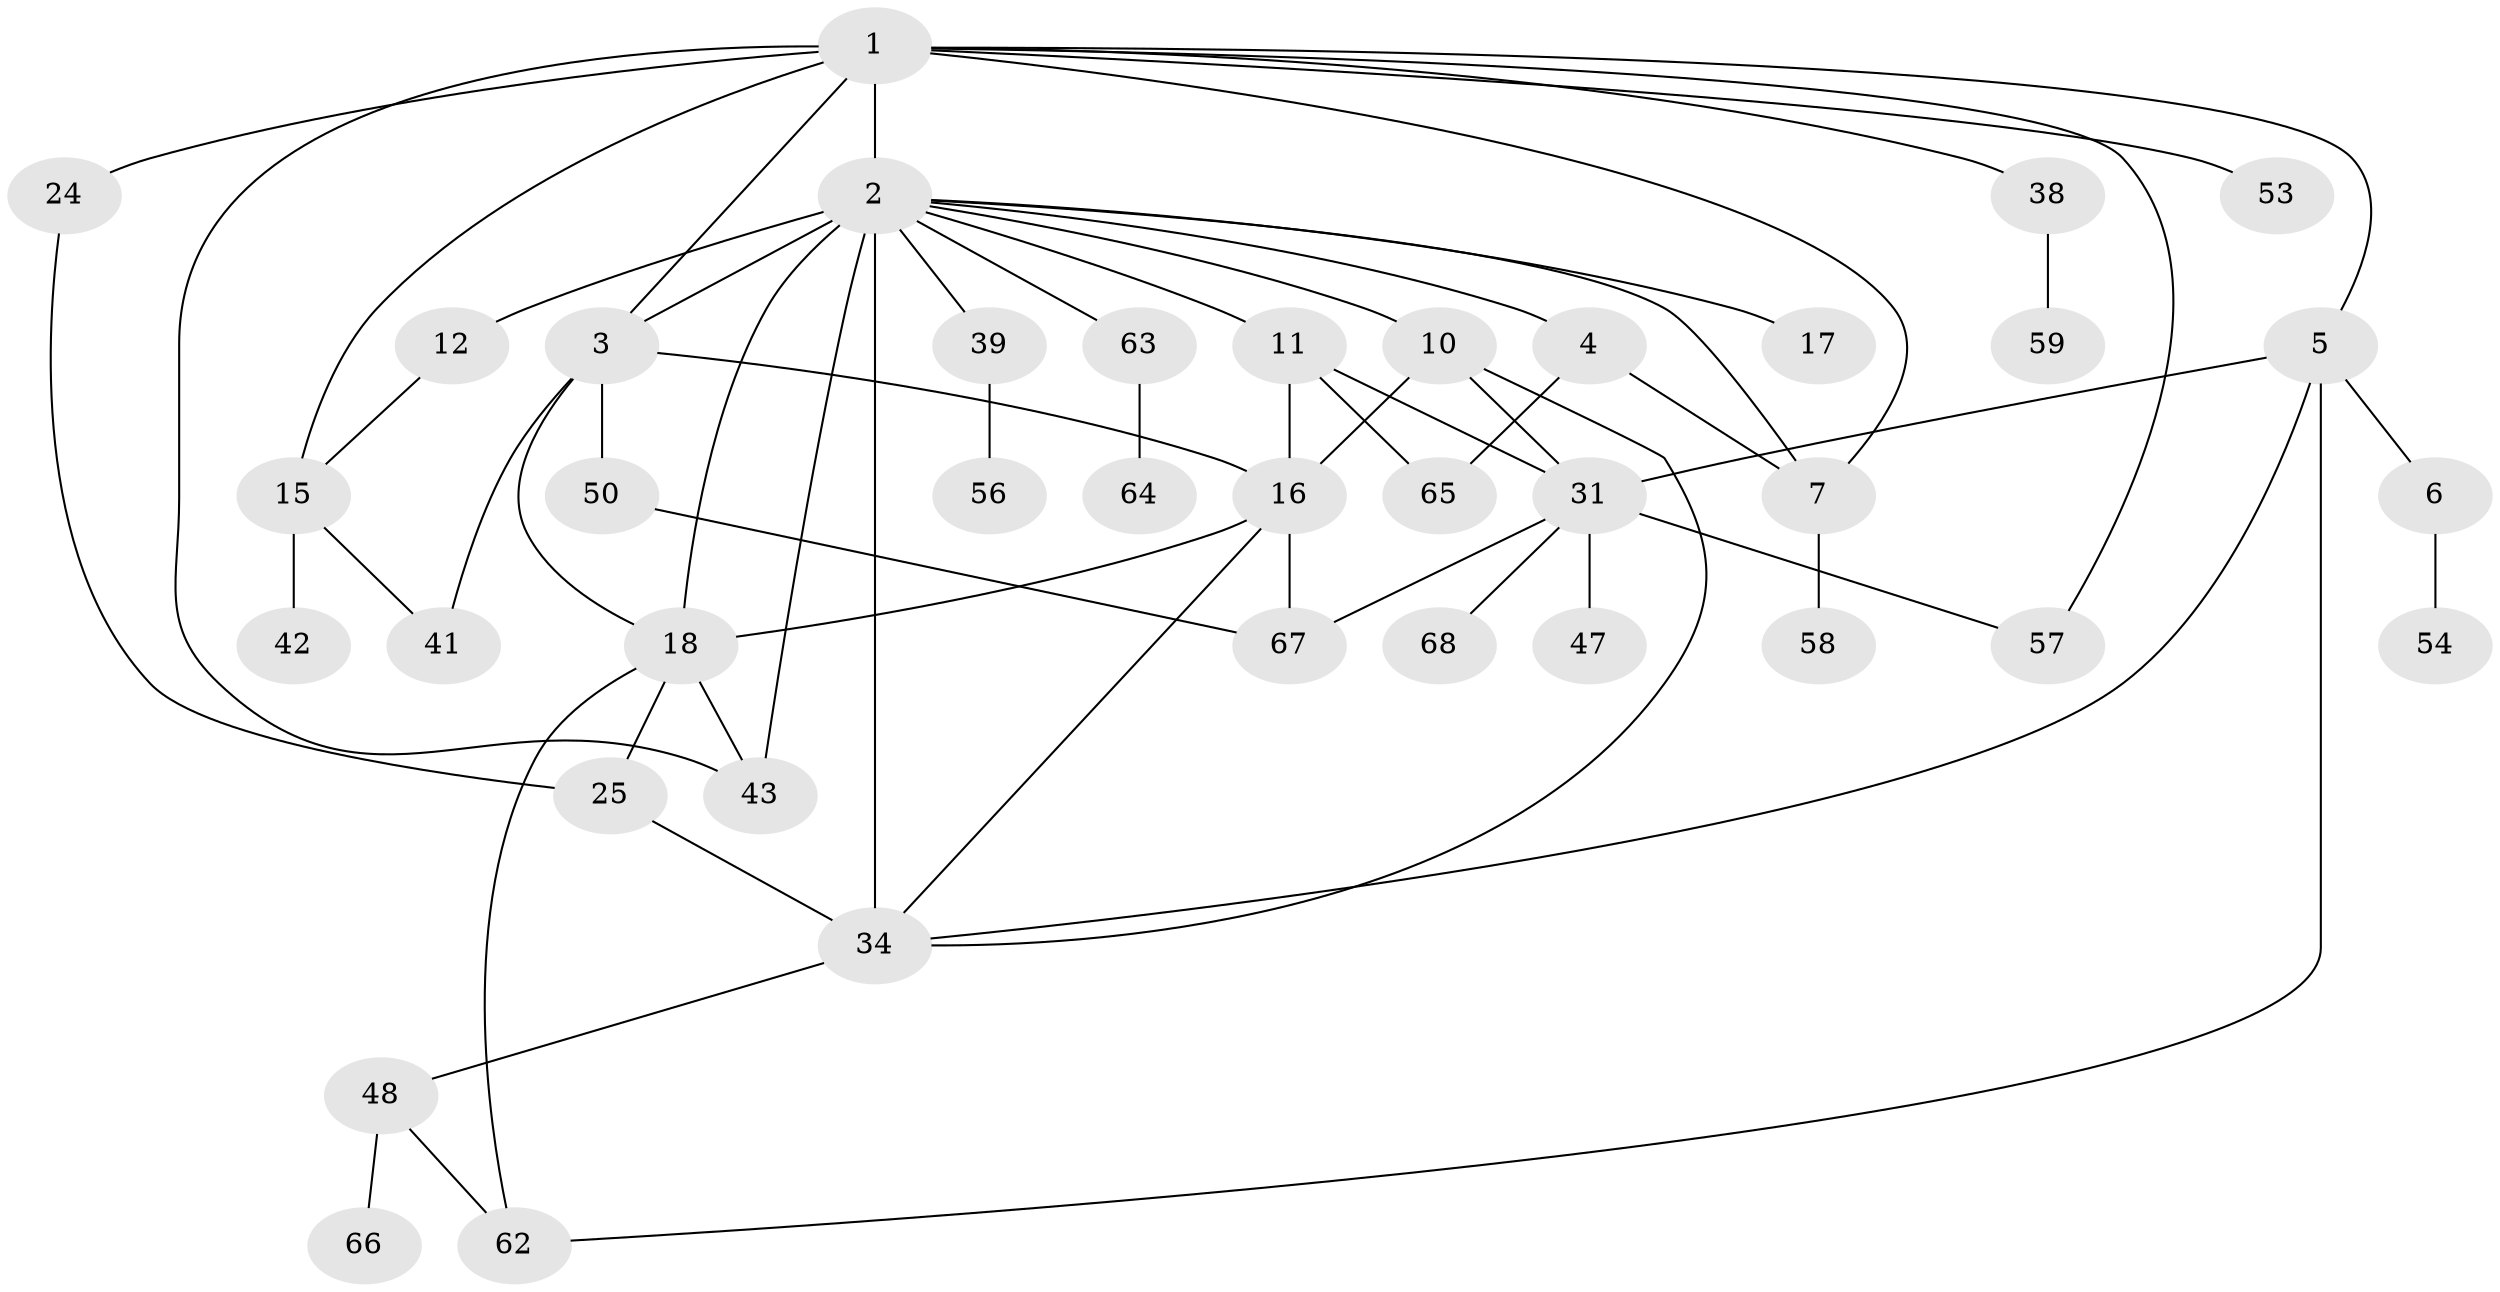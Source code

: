 // original degree distribution, {7: 0.01282051282051282, 11: 0.01282051282051282, 3: 0.16666666666666666, 5: 0.0641025641025641, 2: 0.32051282051282054, 4: 0.16666666666666666, 6: 0.02564102564102564, 1: 0.23076923076923078}
// Generated by graph-tools (version 1.1) at 2025/13/03/09/25 04:13:32]
// undirected, 39 vertices, 62 edges
graph export_dot {
graph [start="1"]
  node [color=gray90,style=filled];
  1 [super="+32+13"];
  2 [super="+9+8"];
  3 [super="+29"];
  4;
  5 [super="+46+30"];
  6;
  7 [super="+14+44"];
  10 [super="+51+20"];
  11;
  12 [super="+36"];
  15 [super="+22+19"];
  16 [super="+33"];
  17;
  18 [super="+69+21+23"];
  24;
  25 [super="+72"];
  31 [super="+35"];
  34 [super="+45"];
  38;
  39;
  41;
  42;
  43;
  47 [super="+71"];
  48 [super="+61+52"];
  50;
  53;
  54;
  56;
  57 [super="+60"];
  58;
  59;
  62;
  63 [super="+77"];
  64;
  65;
  66;
  67;
  68;
  1 -- 2;
  1 -- 3;
  1 -- 5;
  1 -- 7;
  1 -- 43;
  1 -- 53;
  1 -- 38;
  1 -- 24;
  1 -- 15 [weight=2];
  1 -- 57;
  2 -- 4;
  2 -- 10;
  2 -- 12 [weight=2];
  2 -- 63;
  2 -- 11 [weight=2];
  2 -- 7;
  2 -- 18 [weight=2];
  2 -- 17;
  2 -- 34 [weight=2];
  2 -- 3 [weight=2];
  2 -- 39;
  2 -- 43;
  3 -- 18;
  3 -- 16;
  3 -- 50;
  3 -- 41;
  4 -- 65;
  4 -- 7;
  5 -- 6;
  5 -- 62;
  5 -- 31;
  5 -- 34;
  6 -- 54;
  7 -- 58;
  10 -- 16;
  10 -- 34;
  10 -- 31;
  11 -- 65;
  11 -- 31;
  11 -- 16;
  12 -- 15;
  15 -- 42;
  15 -- 41;
  16 -- 18;
  16 -- 34;
  16 -- 67;
  18 -- 62;
  18 -- 43;
  18 -- 25;
  24 -- 25;
  25 -- 34;
  31 -- 67;
  31 -- 68;
  31 -- 57;
  31 -- 47;
  34 -- 48;
  38 -- 59;
  39 -- 56;
  48 -- 62;
  48 -- 66;
  50 -- 67;
  63 -- 64;
}
